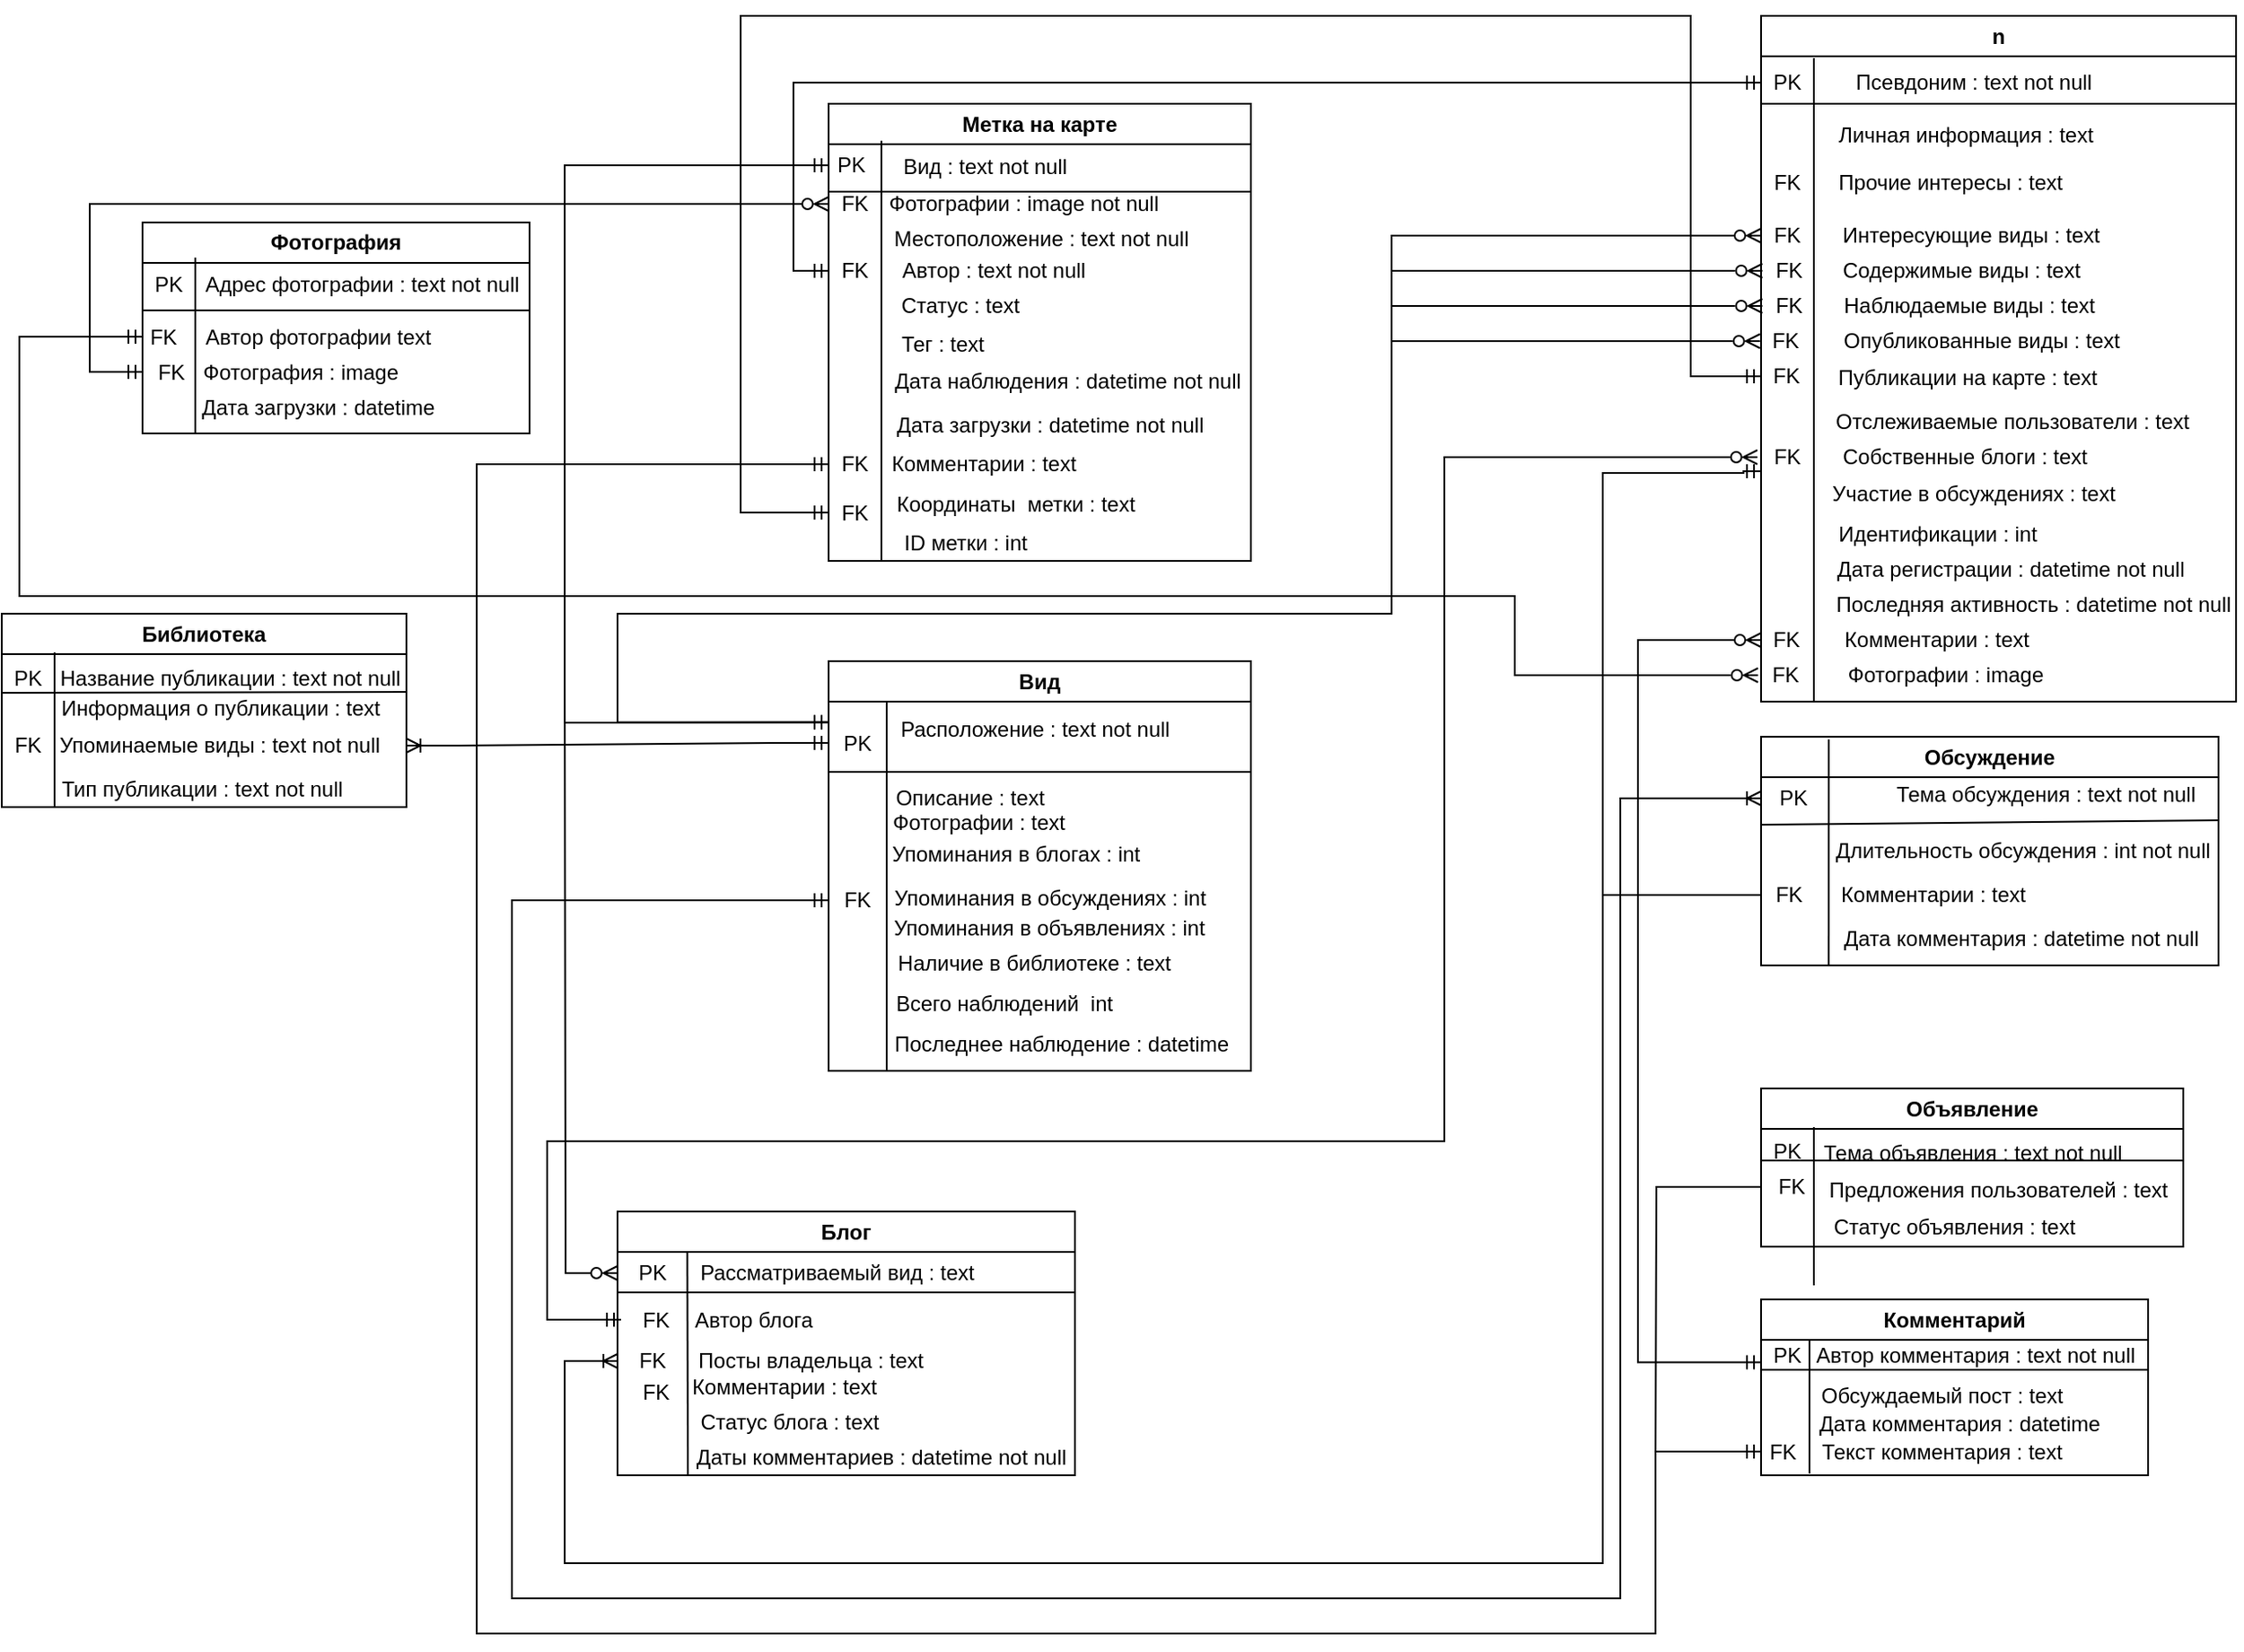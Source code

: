 <mxfile version="24.2.5" type="device">
  <diagram name="Страница — 1" id="bouGzlLDie1zuQzO_ZzV">
    <mxGraphModel dx="1300" dy="724" grid="1" gridSize="10" guides="1" tooltips="1" connect="1" arrows="1" fold="1" page="1" pageScale="1" pageWidth="1169" pageHeight="1654" math="0" shadow="0">
      <root>
        <mxCell id="0" />
        <mxCell id="1" parent="0" />
        <mxCell id="V_bmYzMvHX9b3GnUipAI-3" value="n" style="swimlane;whiteSpace=wrap;html=1;" parent="1" vertex="1">
          <mxGeometry x="1060" y="100" width="270" height="390" as="geometry" />
        </mxCell>
        <mxCell id="V_bmYzMvHX9b3GnUipAI-4" value="Псевдоним : text not null" style="text;html=1;align=center;verticalAlign=middle;whiteSpace=wrap;rounded=0;" parent="V_bmYzMvHX9b3GnUipAI-3" vertex="1">
          <mxGeometry x="35.5" y="23" width="170" height="30" as="geometry" />
        </mxCell>
        <mxCell id="V_bmYzMvHX9b3GnUipAI-5" value="Личная информация : text" style="text;html=1;align=center;verticalAlign=middle;whiteSpace=wrap;rounded=0;" parent="V_bmYzMvHX9b3GnUipAI-3" vertex="1">
          <mxGeometry x="31.5" y="53" width="169" height="30" as="geometry" />
        </mxCell>
        <mxCell id="V_bmYzMvHX9b3GnUipAI-6" value="Прочие интересы : text&amp;nbsp; &amp;nbsp; &amp;nbsp; &amp;nbsp; &amp;nbsp; &amp;nbsp; &amp;nbsp; &amp;nbsp;&amp;nbsp;" style="text;html=1;align=center;verticalAlign=middle;whiteSpace=wrap;rounded=0;" parent="V_bmYzMvHX9b3GnUipAI-3" vertex="1">
          <mxGeometry x="37.38" y="80" width="195.25" height="30" as="geometry" />
        </mxCell>
        <mxCell id="V_bmYzMvHX9b3GnUipAI-7" value="Интересующие виды : text" style="text;html=1;align=center;verticalAlign=middle;whiteSpace=wrap;rounded=0;" parent="V_bmYzMvHX9b3GnUipAI-3" vertex="1">
          <mxGeometry x="41" y="110" width="157" height="30" as="geometry" />
        </mxCell>
        <mxCell id="V_bmYzMvHX9b3GnUipAI-8" value="Содержимые виды : text" style="text;html=1;align=center;verticalAlign=middle;whiteSpace=wrap;rounded=0;" parent="V_bmYzMvHX9b3GnUipAI-3" vertex="1">
          <mxGeometry x="39.75" y="130" width="147.5" height="30" as="geometry" />
        </mxCell>
        <mxCell id="V_bmYzMvHX9b3GnUipAI-9" value="Наблюдаемые виды : text" style="text;html=1;align=center;verticalAlign=middle;whiteSpace=wrap;rounded=0;" parent="V_bmYzMvHX9b3GnUipAI-3" vertex="1">
          <mxGeometry x="35.5" y="150" width="165" height="30" as="geometry" />
        </mxCell>
        <mxCell id="V_bmYzMvHX9b3GnUipAI-10" value="Отслеживаемые пользователи : text" style="text;html=1;align=center;verticalAlign=middle;whiteSpace=wrap;rounded=0;" parent="V_bmYzMvHX9b3GnUipAI-3" vertex="1">
          <mxGeometry x="39.5" y="216" width="206" height="30" as="geometry" />
        </mxCell>
        <mxCell id="V_bmYzMvHX9b3GnUipAI-11" value="Опубликованные виды : text" style="text;html=1;align=center;verticalAlign=middle;whiteSpace=wrap;rounded=0;" parent="V_bmYzMvHX9b3GnUipAI-3" vertex="1">
          <mxGeometry x="39.5" y="170" width="171" height="30" as="geometry" />
        </mxCell>
        <mxCell id="V_bmYzMvHX9b3GnUipAI-12" value="Публикации на карте : text" style="text;html=1;align=center;verticalAlign=middle;whiteSpace=wrap;rounded=0;" parent="V_bmYzMvHX9b3GnUipAI-3" vertex="1">
          <mxGeometry x="37.38" y="190" width="161" height="31" as="geometry" />
        </mxCell>
        <mxCell id="V_bmYzMvHX9b3GnUipAI-13" value="Участие в обсуждениях : text" style="text;html=1;align=center;verticalAlign=middle;whiteSpace=wrap;rounded=0;" parent="V_bmYzMvHX9b3GnUipAI-3" vertex="1">
          <mxGeometry x="27.5" y="257" width="186" height="30" as="geometry" />
        </mxCell>
        <mxCell id="V_bmYzMvHX9b3GnUipAI-14" value="Идентификации : int" style="text;html=1;align=center;verticalAlign=middle;whiteSpace=wrap;rounded=0;" parent="V_bmYzMvHX9b3GnUipAI-3" vertex="1">
          <mxGeometry x="35.5" y="280" width="129" height="30" as="geometry" />
        </mxCell>
        <mxCell id="V_bmYzMvHX9b3GnUipAI-15" value="Дата регистрации : datetime not null" style="text;html=1;align=center;verticalAlign=middle;whiteSpace=wrap;rounded=0;" parent="V_bmYzMvHX9b3GnUipAI-3" vertex="1">
          <mxGeometry x="33.25" y="300" width="217.5" height="30" as="geometry" />
        </mxCell>
        <mxCell id="V_bmYzMvHX9b3GnUipAI-16" value="Последняя активность : datetime not null" style="text;html=1;align=center;verticalAlign=middle;whiteSpace=wrap;rounded=0;" parent="V_bmYzMvHX9b3GnUipAI-3" vertex="1">
          <mxGeometry x="37.38" y="320" width="236" height="30" as="geometry" />
        </mxCell>
        <mxCell id="V_bmYzMvHX9b3GnUipAI-17" value="Комментарии : text&amp;nbsp; &amp;nbsp; &amp;nbsp; &amp;nbsp; &amp;nbsp; &amp;nbsp; &amp;nbsp; &amp;nbsp; &amp;nbsp;&amp;nbsp;" style="text;html=1;align=center;verticalAlign=middle;whiteSpace=wrap;rounded=0;" parent="V_bmYzMvHX9b3GnUipAI-3" vertex="1">
          <mxGeometry x="39.5" y="340" width="180" height="30" as="geometry" />
        </mxCell>
        <mxCell id="V_bmYzMvHX9b3GnUipAI-18" value="Собственные блоги : text" style="text;html=1;align=center;verticalAlign=middle;whiteSpace=wrap;rounded=0;" parent="V_bmYzMvHX9b3GnUipAI-3" vertex="1">
          <mxGeometry x="35.5" y="236" width="160" height="30" as="geometry" />
        </mxCell>
        <mxCell id="6F0ONZSbyHIIMN7Rf_i9-12" value="" style="endArrow=none;html=1;rounded=0;" parent="V_bmYzMvHX9b3GnUipAI-3" edge="1">
          <mxGeometry width="50" height="50" relative="1" as="geometry">
            <mxPoint x="30" y="390" as="sourcePoint" />
            <mxPoint x="30" y="24" as="targetPoint" />
          </mxGeometry>
        </mxCell>
        <mxCell id="6F0ONZSbyHIIMN7Rf_i9-13" value="" style="endArrow=none;html=1;rounded=0;" parent="V_bmYzMvHX9b3GnUipAI-3" edge="1">
          <mxGeometry width="50" height="50" relative="1" as="geometry">
            <mxPoint y="50" as="sourcePoint" />
            <mxPoint x="270" y="50" as="targetPoint" />
          </mxGeometry>
        </mxCell>
        <mxCell id="6F0ONZSbyHIIMN7Rf_i9-14" value="PK" style="text;html=1;align=center;verticalAlign=middle;whiteSpace=wrap;rounded=0;" parent="V_bmYzMvHX9b3GnUipAI-3" vertex="1">
          <mxGeometry y="23" width="30" height="30" as="geometry" />
        </mxCell>
        <mxCell id="6F0ONZSbyHIIMN7Rf_i9-15" value="FK" style="text;html=1;align=center;verticalAlign=middle;whiteSpace=wrap;rounded=0;" parent="V_bmYzMvHX9b3GnUipAI-3" vertex="1">
          <mxGeometry y="80" width="30" height="30" as="geometry" />
        </mxCell>
        <mxCell id="6F0ONZSbyHIIMN7Rf_i9-16" value="FK" style="text;html=1;align=center;verticalAlign=middle;whiteSpace=wrap;rounded=0;" parent="V_bmYzMvHX9b3GnUipAI-3" vertex="1">
          <mxGeometry y="110" width="30" height="30" as="geometry" />
        </mxCell>
        <mxCell id="6F0ONZSbyHIIMN7Rf_i9-21" value="FK" style="text;html=1;align=center;verticalAlign=middle;whiteSpace=wrap;rounded=0;" parent="V_bmYzMvHX9b3GnUipAI-3" vertex="1">
          <mxGeometry x="-2.12" y="236" width="34.25" height="30" as="geometry" />
        </mxCell>
        <mxCell id="6F0ONZSbyHIIMN7Rf_i9-23" value="FK" style="text;html=1;align=center;verticalAlign=middle;whiteSpace=wrap;rounded=0;" parent="V_bmYzMvHX9b3GnUipAI-3" vertex="1">
          <mxGeometry y="340" width="28.75" height="30" as="geometry" />
        </mxCell>
        <mxCell id="6F0ONZSbyHIIMN7Rf_i9-24" value="FK" style="text;html=1;align=center;verticalAlign=middle;whiteSpace=wrap;rounded=0;" parent="V_bmYzMvHX9b3GnUipAI-3" vertex="1">
          <mxGeometry y="190" width="28.75" height="30" as="geometry" />
        </mxCell>
        <mxCell id="Tre3kp4TH4N9MGrPZET7-23" style="edgeStyle=orthogonalEdgeStyle;rounded=0;orthogonalLoop=1;jettySize=auto;html=1;endArrow=none;endFill=0;startArrow=ERzeroToMany;startFill=0;" parent="V_bmYzMvHX9b3GnUipAI-3" source="6F0ONZSbyHIIMN7Rf_i9-18" edge="1">
          <mxGeometry relative="1" as="geometry">
            <mxPoint x="-210" y="145" as="targetPoint" />
          </mxGeometry>
        </mxCell>
        <mxCell id="6F0ONZSbyHIIMN7Rf_i9-18" value="FK" style="text;html=1;align=center;verticalAlign=middle;whiteSpace=wrap;rounded=0;" parent="V_bmYzMvHX9b3GnUipAI-3" vertex="1">
          <mxGeometry x="0.75" y="130" width="30" height="30" as="geometry" />
        </mxCell>
        <mxCell id="Tre3kp4TH4N9MGrPZET7-24" style="edgeStyle=orthogonalEdgeStyle;rounded=0;orthogonalLoop=1;jettySize=auto;html=1;endArrow=none;endFill=0;startArrow=ERzeroToMany;startFill=0;" parent="V_bmYzMvHX9b3GnUipAI-3" source="6F0ONZSbyHIIMN7Rf_i9-19" edge="1">
          <mxGeometry relative="1" as="geometry">
            <mxPoint x="-210" y="165" as="targetPoint" />
          </mxGeometry>
        </mxCell>
        <mxCell id="6F0ONZSbyHIIMN7Rf_i9-19" value="FK" style="text;html=1;align=center;verticalAlign=middle;whiteSpace=wrap;rounded=0;" parent="V_bmYzMvHX9b3GnUipAI-3" vertex="1">
          <mxGeometry x="0.75" y="150" width="30" height="30" as="geometry" />
        </mxCell>
        <mxCell id="Tre3kp4TH4N9MGrPZET7-25" style="edgeStyle=orthogonalEdgeStyle;rounded=0;orthogonalLoop=1;jettySize=auto;html=1;endArrow=none;endFill=0;startArrow=ERzeroToMany;startFill=0;" parent="V_bmYzMvHX9b3GnUipAI-3" source="6F0ONZSbyHIIMN7Rf_i9-20" edge="1">
          <mxGeometry relative="1" as="geometry">
            <mxPoint x="-210" y="185" as="targetPoint" />
          </mxGeometry>
        </mxCell>
        <mxCell id="6F0ONZSbyHIIMN7Rf_i9-20" value="FK" style="text;html=1;align=center;verticalAlign=middle;whiteSpace=wrap;rounded=0;" parent="V_bmYzMvHX9b3GnUipAI-3" vertex="1">
          <mxGeometry x="-0.62" y="170" width="30" height="30" as="geometry" />
        </mxCell>
        <mxCell id="Tre3kp4TH4N9MGrPZET7-48" value="FK" style="text;html=1;align=center;verticalAlign=middle;whiteSpace=wrap;rounded=0;" parent="V_bmYzMvHX9b3GnUipAI-3" vertex="1">
          <mxGeometry x="-1.75" y="360" width="31.75" height="30" as="geometry" />
        </mxCell>
        <mxCell id="Tre3kp4TH4N9MGrPZET7-49" value="Фотографии : image" style="text;html=1;align=center;verticalAlign=middle;whiteSpace=wrap;rounded=0;" parent="V_bmYzMvHX9b3GnUipAI-3" vertex="1">
          <mxGeometry x="40" y="360" width="130" height="30" as="geometry" />
        </mxCell>
        <mxCell id="V_bmYzMvHX9b3GnUipAI-19" value="Обсуждение" style="swimlane;whiteSpace=wrap;html=1;" parent="1" vertex="1">
          <mxGeometry x="1060" y="510" width="260" height="130" as="geometry" />
        </mxCell>
        <mxCell id="V_bmYzMvHX9b3GnUipAI-20" value="Тема обсуждения : text not null&amp;nbsp; &amp;nbsp; &amp;nbsp; &amp;nbsp; &amp;nbsp;&amp;nbsp;" style="text;html=1;align=center;verticalAlign=middle;whiteSpace=wrap;rounded=0;" parent="V_bmYzMvHX9b3GnUipAI-19" vertex="1">
          <mxGeometry x="74" y="25" width="186" height="30" as="geometry" />
        </mxCell>
        <mxCell id="V_bmYzMvHX9b3GnUipAI-21" value="Длительность обсуждения : int not null" style="text;html=1;align=center;verticalAlign=middle;whiteSpace=wrap;rounded=0;" parent="V_bmYzMvHX9b3GnUipAI-19" vertex="1">
          <mxGeometry x="36.5" y="50" width="223.5" height="30" as="geometry" />
        </mxCell>
        <mxCell id="V_bmYzMvHX9b3GnUipAI-22" value="Комментарии : text" style="text;html=1;align=center;verticalAlign=middle;whiteSpace=wrap;rounded=0;" parent="V_bmYzMvHX9b3GnUipAI-19" vertex="1">
          <mxGeometry x="36.5" y="70" width="122" height="40" as="geometry" />
        </mxCell>
        <mxCell id="V_bmYzMvHX9b3GnUipAI-23" value="Дата комментария : datetime not null" style="text;html=1;align=center;verticalAlign=middle;whiteSpace=wrap;rounded=0;" parent="V_bmYzMvHX9b3GnUipAI-19" vertex="1">
          <mxGeometry x="35.25" y="100" width="226" height="30" as="geometry" />
        </mxCell>
        <mxCell id="6F0ONZSbyHIIMN7Rf_i9-26" value="" style="endArrow=none;html=1;rounded=0;" parent="V_bmYzMvHX9b3GnUipAI-19" source="6F0ONZSbyHIIMN7Rf_i9-28" edge="1">
          <mxGeometry width="50" height="50" relative="1" as="geometry">
            <mxPoint x="30" y="130" as="sourcePoint" />
            <mxPoint x="30" y="20" as="targetPoint" />
          </mxGeometry>
        </mxCell>
        <mxCell id="6F0ONZSbyHIIMN7Rf_i9-27" value="" style="endArrow=none;html=1;rounded=0;entryX=1;entryY=0.75;entryDx=0;entryDy=0;" parent="V_bmYzMvHX9b3GnUipAI-19" target="V_bmYzMvHX9b3GnUipAI-20" edge="1">
          <mxGeometry width="50" height="50" relative="1" as="geometry">
            <mxPoint y="50" as="sourcePoint" />
            <mxPoint x="50" as="targetPoint" />
          </mxGeometry>
        </mxCell>
        <mxCell id="6F0ONZSbyHIIMN7Rf_i9-28" value="PK" style="text;html=1;align=center;verticalAlign=middle;whiteSpace=wrap;rounded=0;" parent="V_bmYzMvHX9b3GnUipAI-19" vertex="1">
          <mxGeometry y="20" width="36.5" height="30" as="geometry" />
        </mxCell>
        <mxCell id="6F0ONZSbyHIIMN7Rf_i9-30" value="" style="endArrow=none;html=1;rounded=0;exitX=0.014;exitY=1;exitDx=0;exitDy=0;entryX=0.148;entryY=0.012;entryDx=0;entryDy=0;entryPerimeter=0;exitPerimeter=0;" parent="V_bmYzMvHX9b3GnUipAI-19" source="V_bmYzMvHX9b3GnUipAI-23" target="V_bmYzMvHX9b3GnUipAI-19" edge="1">
          <mxGeometry width="50" height="50" relative="1" as="geometry">
            <mxPoint x="70" y="-90" as="sourcePoint" />
            <mxPoint x="120" y="-140" as="targetPoint" />
          </mxGeometry>
        </mxCell>
        <mxCell id="Tre3kp4TH4N9MGrPZET7-46" style="edgeStyle=orthogonalEdgeStyle;rounded=0;orthogonalLoop=1;jettySize=auto;html=1;endArrow=none;endFill=0;" parent="V_bmYzMvHX9b3GnUipAI-19" source="6F0ONZSbyHIIMN7Rf_i9-31" edge="1">
          <mxGeometry relative="1" as="geometry">
            <mxPoint x="-90" y="90" as="targetPoint" />
          </mxGeometry>
        </mxCell>
        <mxCell id="6F0ONZSbyHIIMN7Rf_i9-31" value="FK" style="text;html=1;align=center;verticalAlign=middle;whiteSpace=wrap;rounded=0;" parent="V_bmYzMvHX9b3GnUipAI-19" vertex="1">
          <mxGeometry y="75" width="32" height="30" as="geometry" />
        </mxCell>
        <mxCell id="V_bmYzMvHX9b3GnUipAI-24" value="Библиотека" style="swimlane;whiteSpace=wrap;html=1;" parent="1" vertex="1">
          <mxGeometry x="60" y="440" width="230" height="110" as="geometry" />
        </mxCell>
        <mxCell id="V_bmYzMvHX9b3GnUipAI-25" value="Информация о публикации : text" style="text;html=1;align=center;verticalAlign=middle;whiteSpace=wrap;rounded=0;" parent="V_bmYzMvHX9b3GnUipAI-24" vertex="1">
          <mxGeometry x="26.5" y="39" width="195" height="30" as="geometry" />
        </mxCell>
        <mxCell id="V_bmYzMvHX9b3GnUipAI-26" value="Упоминаемые виды : text not null" style="text;html=1;align=center;verticalAlign=middle;whiteSpace=wrap;rounded=0;" parent="V_bmYzMvHX9b3GnUipAI-24" vertex="1">
          <mxGeometry x="18" y="60" width="212" height="30" as="geometry" />
        </mxCell>
        <mxCell id="V_bmYzMvHX9b3GnUipAI-27" value="Тип публикации : text not null" style="text;html=1;align=center;verticalAlign=middle;whiteSpace=wrap;rounded=0;" parent="V_bmYzMvHX9b3GnUipAI-24" vertex="1">
          <mxGeometry x="18" y="85" width="192" height="30" as="geometry" />
        </mxCell>
        <mxCell id="V_bmYzMvHX9b3GnUipAI-28" value="Название публикации : text not null" style="text;html=1;align=center;verticalAlign=middle;whiteSpace=wrap;rounded=0;" parent="V_bmYzMvHX9b3GnUipAI-24" vertex="1">
          <mxGeometry x="30" y="22" width="200" height="30" as="geometry" />
        </mxCell>
        <mxCell id="6F0ONZSbyHIIMN7Rf_i9-51" value="" style="endArrow=none;html=1;rounded=0;entryX=0;entryY=0;entryDx=0;entryDy=0;" parent="V_bmYzMvHX9b3GnUipAI-24" target="V_bmYzMvHX9b3GnUipAI-28" edge="1">
          <mxGeometry width="50" height="50" relative="1" as="geometry">
            <mxPoint x="30" y="110" as="sourcePoint" />
            <mxPoint x="50" y="20" as="targetPoint" />
          </mxGeometry>
        </mxCell>
        <mxCell id="6F0ONZSbyHIIMN7Rf_i9-52" value="" style="endArrow=none;html=1;rounded=0;entryX=1;entryY=0.75;entryDx=0;entryDy=0;" parent="V_bmYzMvHX9b3GnUipAI-24" target="V_bmYzMvHX9b3GnUipAI-28" edge="1">
          <mxGeometry width="50" height="50" relative="1" as="geometry">
            <mxPoint y="45" as="sourcePoint" />
            <mxPoint x="50" as="targetPoint" />
          </mxGeometry>
        </mxCell>
        <mxCell id="6F0ONZSbyHIIMN7Rf_i9-53" value="PK" style="text;html=1;align=center;verticalAlign=middle;whiteSpace=wrap;rounded=0;" parent="V_bmYzMvHX9b3GnUipAI-24" vertex="1">
          <mxGeometry y="22" width="30" height="30" as="geometry" />
        </mxCell>
        <mxCell id="6F0ONZSbyHIIMN7Rf_i9-54" value="FK" style="text;html=1;align=center;verticalAlign=middle;whiteSpace=wrap;rounded=0;" parent="V_bmYzMvHX9b3GnUipAI-24" vertex="1">
          <mxGeometry x="1.25" y="60" width="27.5" height="30" as="geometry" />
        </mxCell>
        <mxCell id="V_bmYzMvHX9b3GnUipAI-29" value="Вид" style="swimlane;whiteSpace=wrap;html=1;" parent="1" vertex="1">
          <mxGeometry x="530" y="467" width="240" height="233" as="geometry">
            <mxRectangle x="420" y="467" width="60" height="30" as="alternateBounds" />
          </mxGeometry>
        </mxCell>
        <mxCell id="V_bmYzMvHX9b3GnUipAI-30" value="Расположение : text not null" style="text;html=1;align=center;verticalAlign=middle;whiteSpace=wrap;rounded=0;" parent="V_bmYzMvHX9b3GnUipAI-29" vertex="1">
          <mxGeometry x="40" y="24" width="155" height="30" as="geometry" />
        </mxCell>
        <mxCell id="V_bmYzMvHX9b3GnUipAI-31" value="Описание : text" style="text;html=1;align=center;verticalAlign=middle;whiteSpace=wrap;rounded=0;" parent="V_bmYzMvHX9b3GnUipAI-29" vertex="1">
          <mxGeometry x="32.5" y="63" width="95" height="30" as="geometry" />
        </mxCell>
        <mxCell id="V_bmYzMvHX9b3GnUipAI-32" value="Фотографии : text" style="text;html=1;align=center;verticalAlign=middle;whiteSpace=wrap;rounded=0;" parent="V_bmYzMvHX9b3GnUipAI-29" vertex="1">
          <mxGeometry x="32.5" y="83" width="105" height="17" as="geometry" />
        </mxCell>
        <mxCell id="V_bmYzMvHX9b3GnUipAI-33" value="Упоминания в блогах : int&amp;nbsp; &amp;nbsp; &amp;nbsp; &amp;nbsp; &amp;nbsp; &amp;nbsp;" style="text;html=1;align=center;verticalAlign=middle;whiteSpace=wrap;rounded=0;" parent="V_bmYzMvHX9b3GnUipAI-29" vertex="1">
          <mxGeometry x="32" y="100" width="186" height="20" as="geometry" />
        </mxCell>
        <mxCell id="V_bmYzMvHX9b3GnUipAI-34" value="Упоминания в обсуждениях : int&amp;nbsp; &amp;nbsp; &amp;nbsp;&amp;nbsp;" style="text;html=1;align=center;verticalAlign=middle;whiteSpace=wrap;rounded=0;" parent="V_bmYzMvHX9b3GnUipAI-29" vertex="1">
          <mxGeometry x="32" y="123" width="208" height="23" as="geometry" />
        </mxCell>
        <mxCell id="V_bmYzMvHX9b3GnUipAI-35" value="Упоминания в объявлениях : int" style="text;html=1;align=center;verticalAlign=middle;whiteSpace=wrap;rounded=0;" parent="V_bmYzMvHX9b3GnUipAI-29" vertex="1">
          <mxGeometry x="33" y="143" width="185" height="17" as="geometry" />
        </mxCell>
        <mxCell id="V_bmYzMvHX9b3GnUipAI-36" value="Наличие в библиотеке : text" style="text;html=1;align=center;verticalAlign=middle;whiteSpace=wrap;rounded=0;" parent="V_bmYzMvHX9b3GnUipAI-29" vertex="1">
          <mxGeometry x="32" y="160" width="170" height="23" as="geometry" />
        </mxCell>
        <mxCell id="V_bmYzMvHX9b3GnUipAI-37" value="Всего наблюдений&amp;nbsp; int" style="text;html=1;align=center;verticalAlign=middle;whiteSpace=wrap;rounded=0;" parent="V_bmYzMvHX9b3GnUipAI-29" vertex="1">
          <mxGeometry x="32.5" y="183" width="134" height="23" as="geometry" />
        </mxCell>
        <mxCell id="V_bmYzMvHX9b3GnUipAI-38" value="Последнее наблюдение : datetime" style="text;html=1;align=center;verticalAlign=middle;whiteSpace=wrap;rounded=0;" parent="V_bmYzMvHX9b3GnUipAI-29" vertex="1">
          <mxGeometry x="32.5" y="206" width="199" height="23" as="geometry" />
        </mxCell>
        <mxCell id="6F0ONZSbyHIIMN7Rf_i9-42" value="" style="endArrow=none;html=1;rounded=0;entryX=1;entryY=0;entryDx=0;entryDy=0;" parent="V_bmYzMvHX9b3GnUipAI-29" target="6F0ONZSbyHIIMN7Rf_i9-44" edge="1">
          <mxGeometry width="50" height="50" relative="1" as="geometry">
            <mxPoint x="33" y="233" as="sourcePoint" />
            <mxPoint x="50" y="23" as="targetPoint" />
          </mxGeometry>
        </mxCell>
        <mxCell id="6F0ONZSbyHIIMN7Rf_i9-44" value="PK" style="text;html=1;align=center;verticalAlign=middle;whiteSpace=wrap;rounded=0;" parent="V_bmYzMvHX9b3GnUipAI-29" vertex="1">
          <mxGeometry y="23" width="33" height="47" as="geometry" />
        </mxCell>
        <mxCell id="6F0ONZSbyHIIMN7Rf_i9-49" value="FK" style="text;html=1;align=center;verticalAlign=middle;whiteSpace=wrap;rounded=0;" parent="V_bmYzMvHX9b3GnUipAI-29" vertex="1">
          <mxGeometry y="121" width="33" height="30" as="geometry" />
        </mxCell>
        <mxCell id="6F0ONZSbyHIIMN7Rf_i9-43" value="" style="endArrow=none;html=1;rounded=0;" parent="V_bmYzMvHX9b3GnUipAI-29" edge="1">
          <mxGeometry width="50" height="50" relative="1" as="geometry">
            <mxPoint y="63" as="sourcePoint" />
            <mxPoint x="240" y="63" as="targetPoint" />
          </mxGeometry>
        </mxCell>
        <mxCell id="V_bmYzMvHX9b3GnUipAI-39" value="Объявление" style="swimlane;whiteSpace=wrap;html=1;" parent="1" vertex="1">
          <mxGeometry x="1060" y="710" width="240" height="90" as="geometry" />
        </mxCell>
        <mxCell id="V_bmYzMvHX9b3GnUipAI-40" value="Тема объявления : text not null" style="text;html=1;align=center;verticalAlign=middle;whiteSpace=wrap;rounded=0;" parent="V_bmYzMvHX9b3GnUipAI-39" vertex="1">
          <mxGeometry x="16.75" y="22" width="206.5" height="30" as="geometry" />
        </mxCell>
        <mxCell id="V_bmYzMvHX9b3GnUipAI-41" value="Предложения пользователей : text" style="text;html=1;align=center;verticalAlign=middle;whiteSpace=wrap;rounded=0;" parent="V_bmYzMvHX9b3GnUipAI-39" vertex="1">
          <mxGeometry x="30" y="41" width="210" height="34" as="geometry" />
        </mxCell>
        <mxCell id="V_bmYzMvHX9b3GnUipAI-43" value="Статус объявления : text" style="text;html=1;align=center;verticalAlign=middle;whiteSpace=wrap;rounded=0;" parent="V_bmYzMvHX9b3GnUipAI-39" vertex="1">
          <mxGeometry x="35" y="71" width="150" height="16" as="geometry" />
        </mxCell>
        <mxCell id="6F0ONZSbyHIIMN7Rf_i9-64" value="" style="endArrow=none;html=1;rounded=0;" parent="V_bmYzMvHX9b3GnUipAI-39" edge="1">
          <mxGeometry width="50" height="50" relative="1" as="geometry">
            <mxPoint y="41" as="sourcePoint" />
            <mxPoint x="240" y="41" as="targetPoint" />
          </mxGeometry>
        </mxCell>
        <mxCell id="6F0ONZSbyHIIMN7Rf_i9-65" value="PK" style="text;html=1;align=center;verticalAlign=middle;whiteSpace=wrap;rounded=0;" parent="V_bmYzMvHX9b3GnUipAI-39" vertex="1">
          <mxGeometry y="21" width="30" height="30" as="geometry" />
        </mxCell>
        <mxCell id="Tre3kp4TH4N9MGrPZET7-45" style="edgeStyle=orthogonalEdgeStyle;rounded=0;orthogonalLoop=1;jettySize=auto;html=1;endArrow=none;endFill=0;" parent="V_bmYzMvHX9b3GnUipAI-39" source="6F0ONZSbyHIIMN7Rf_i9-66" edge="1">
          <mxGeometry relative="1" as="geometry">
            <mxPoint x="-60" y="210" as="targetPoint" />
          </mxGeometry>
        </mxCell>
        <mxCell id="6F0ONZSbyHIIMN7Rf_i9-66" value="FK" style="text;html=1;align=center;verticalAlign=middle;whiteSpace=wrap;rounded=0;" parent="V_bmYzMvHX9b3GnUipAI-39" vertex="1">
          <mxGeometry y="41" width="35" height="30" as="geometry" />
        </mxCell>
        <mxCell id="6F0ONZSbyHIIMN7Rf_i9-63" value="" style="endArrow=none;html=1;rounded=0;" parent="V_bmYzMvHX9b3GnUipAI-39" edge="1">
          <mxGeometry width="50" height="50" relative="1" as="geometry">
            <mxPoint x="30" y="112" as="sourcePoint" />
            <mxPoint x="30" y="22" as="targetPoint" />
          </mxGeometry>
        </mxCell>
        <mxCell id="V_bmYzMvHX9b3GnUipAI-44" value="Блог" style="swimlane;whiteSpace=wrap;html=1;" parent="1" vertex="1">
          <mxGeometry x="410" y="780" width="260" height="150" as="geometry">
            <mxRectangle x="400" y="780" width="70" height="30" as="alternateBounds" />
          </mxGeometry>
        </mxCell>
        <mxCell id="V_bmYzMvHX9b3GnUipAI-45" value="Рассматриваемый вид : text" style="text;html=1;align=center;verticalAlign=middle;whiteSpace=wrap;rounded=0;" parent="V_bmYzMvHX9b3GnUipAI-44" vertex="1">
          <mxGeometry x="45" y="20" width="160" height="30" as="geometry" />
        </mxCell>
        <mxCell id="V_bmYzMvHX9b3GnUipAI-46" value="Статус блога : text" style="text;html=1;align=center;verticalAlign=middle;whiteSpace=wrap;rounded=0;" parent="V_bmYzMvHX9b3GnUipAI-44" vertex="1">
          <mxGeometry x="40" y="110" width="116" height="20" as="geometry" />
        </mxCell>
        <mxCell id="V_bmYzMvHX9b3GnUipAI-47" value="Посты владельца : text" style="text;html=1;align=center;verticalAlign=middle;whiteSpace=wrap;rounded=0;" parent="V_bmYzMvHX9b3GnUipAI-44" vertex="1">
          <mxGeometry x="40" y="75" width="140" height="20" as="geometry" />
        </mxCell>
        <mxCell id="V_bmYzMvHX9b3GnUipAI-48" value="Комментарии : text" style="text;html=1;align=center;verticalAlign=middle;whiteSpace=wrap;rounded=0;" parent="V_bmYzMvHX9b3GnUipAI-44" vertex="1">
          <mxGeometry x="40" y="85" width="110" height="30" as="geometry" />
        </mxCell>
        <mxCell id="V_bmYzMvHX9b3GnUipAI-49" value="Даты комментариев : datetime not null" style="text;html=1;align=center;verticalAlign=middle;whiteSpace=wrap;rounded=0;" parent="V_bmYzMvHX9b3GnUipAI-44" vertex="1">
          <mxGeometry x="40" y="130" width="220" height="20" as="geometry" />
        </mxCell>
        <mxCell id="6F0ONZSbyHIIMN7Rf_i9-56" value="" style="endArrow=none;html=1;rounded=0;" parent="V_bmYzMvHX9b3GnUipAI-44" edge="1">
          <mxGeometry width="50" height="50" relative="1" as="geometry">
            <mxPoint x="40" y="150" as="sourcePoint" />
            <mxPoint x="39.67" y="23" as="targetPoint" />
          </mxGeometry>
        </mxCell>
        <mxCell id="6F0ONZSbyHIIMN7Rf_i9-57" value="" style="endArrow=none;html=1;rounded=0;" parent="V_bmYzMvHX9b3GnUipAI-44" edge="1">
          <mxGeometry width="50" height="50" relative="1" as="geometry">
            <mxPoint y="46" as="sourcePoint" />
            <mxPoint x="260" y="46" as="targetPoint" />
          </mxGeometry>
        </mxCell>
        <mxCell id="Tre3kp4TH4N9MGrPZET7-31" style="edgeStyle=orthogonalEdgeStyle;rounded=0;orthogonalLoop=1;jettySize=auto;html=1;endArrow=none;endFill=0;startArrow=ERzeroToMany;startFill=0;" parent="V_bmYzMvHX9b3GnUipAI-44" source="6F0ONZSbyHIIMN7Rf_i9-58" edge="1">
          <mxGeometry relative="1" as="geometry">
            <mxPoint x="-30" y="-300" as="targetPoint" />
          </mxGeometry>
        </mxCell>
        <mxCell id="6F0ONZSbyHIIMN7Rf_i9-58" value="PK" style="text;html=1;align=center;verticalAlign=middle;whiteSpace=wrap;rounded=0;" parent="V_bmYzMvHX9b3GnUipAI-44" vertex="1">
          <mxGeometry y="20" width="40" height="30" as="geometry" />
        </mxCell>
        <mxCell id="6F0ONZSbyHIIMN7Rf_i9-59" value="FK" style="text;html=1;align=center;verticalAlign=middle;whiteSpace=wrap;rounded=0;" parent="V_bmYzMvHX9b3GnUipAI-44" vertex="1">
          <mxGeometry y="70" width="40" height="30" as="geometry" />
        </mxCell>
        <mxCell id="6F0ONZSbyHIIMN7Rf_i9-60" value="FK" style="text;html=1;align=center;verticalAlign=middle;whiteSpace=wrap;rounded=0;" parent="V_bmYzMvHX9b3GnUipAI-44" vertex="1">
          <mxGeometry x="3" y="95" width="38" height="15" as="geometry" />
        </mxCell>
        <mxCell id="Tre3kp4TH4N9MGrPZET7-26" value="Автор блога" style="text;html=1;align=center;verticalAlign=middle;whiteSpace=wrap;rounded=0;" parent="V_bmYzMvHX9b3GnUipAI-44" vertex="1">
          <mxGeometry x="40" y="47" width="75" height="30" as="geometry" />
        </mxCell>
        <mxCell id="Tre3kp4TH4N9MGrPZET7-27" value="FK" style="text;html=1;align=center;verticalAlign=middle;whiteSpace=wrap;rounded=0;" parent="V_bmYzMvHX9b3GnUipAI-44" vertex="1">
          <mxGeometry x="2" y="50" width="40" height="23" as="geometry" />
        </mxCell>
        <mxCell id="V_bmYzMvHX9b3GnUipAI-50" value="Метка на карте" style="swimlane;whiteSpace=wrap;html=1;" parent="1" vertex="1">
          <mxGeometry x="530" y="150" width="240" height="260" as="geometry">
            <mxRectangle x="410" y="150" width="130" height="30" as="alternateBounds" />
          </mxGeometry>
        </mxCell>
        <mxCell id="V_bmYzMvHX9b3GnUipAI-51" value="Фотографии : image not null" style="text;html=1;align=center;verticalAlign=middle;whiteSpace=wrap;rounded=0;" parent="V_bmYzMvHX9b3GnUipAI-50" vertex="1">
          <mxGeometry x="32" y="42" width="158" height="30" as="geometry" />
        </mxCell>
        <mxCell id="V_bmYzMvHX9b3GnUipAI-52" value="Статус : text" style="text;html=1;align=center;verticalAlign=middle;whiteSpace=wrap;rounded=0;" parent="V_bmYzMvHX9b3GnUipAI-50" vertex="1">
          <mxGeometry x="30" y="100" width="90" height="30" as="geometry" />
        </mxCell>
        <mxCell id="V_bmYzMvHX9b3GnUipAI-53" value="Тег : text" style="text;html=1;align=center;verticalAlign=middle;whiteSpace=wrap;rounded=0;" parent="V_bmYzMvHX9b3GnUipAI-50" vertex="1">
          <mxGeometry x="32" y="122" width="65.93" height="30" as="geometry" />
        </mxCell>
        <mxCell id="V_bmYzMvHX9b3GnUipAI-54" value="Дата наблюдения : datetime not null" style="text;html=1;align=center;verticalAlign=middle;whiteSpace=wrap;rounded=0;" parent="V_bmYzMvHX9b3GnUipAI-50" vertex="1">
          <mxGeometry x="32" y="143" width="208" height="30" as="geometry" />
        </mxCell>
        <mxCell id="V_bmYzMvHX9b3GnUipAI-55" value="Дата загрузки : datetime not null" style="text;html=1;align=center;verticalAlign=middle;whiteSpace=wrap;rounded=0;" parent="V_bmYzMvHX9b3GnUipAI-50" vertex="1">
          <mxGeometry x="20" y="168" width="212" height="30" as="geometry" />
        </mxCell>
        <mxCell id="V_bmYzMvHX9b3GnUipAI-57" value="Местоположение : text not null" style="text;html=1;align=center;verticalAlign=middle;whiteSpace=wrap;rounded=0;" parent="V_bmYzMvHX9b3GnUipAI-50" vertex="1">
          <mxGeometry x="32" y="62" width="178" height="30" as="geometry" />
        </mxCell>
        <mxCell id="V_bmYzMvHX9b3GnUipAI-58" value="Комментарии : text&amp;nbsp; &amp;nbsp;&amp;nbsp;" style="text;html=1;align=center;verticalAlign=middle;whiteSpace=wrap;rounded=0;" parent="V_bmYzMvHX9b3GnUipAI-50" vertex="1">
          <mxGeometry x="-10" y="190" width="210" height="30" as="geometry" />
        </mxCell>
        <mxCell id="V_bmYzMvHX9b3GnUipAI-59" value="Автор : text not null&amp;nbsp; &amp;nbsp; &amp;nbsp; &amp;nbsp; &amp;nbsp;" style="text;html=1;align=center;verticalAlign=middle;whiteSpace=wrap;rounded=0;" parent="V_bmYzMvHX9b3GnUipAI-50" vertex="1">
          <mxGeometry x="13" y="80" width="192" height="30" as="geometry" />
        </mxCell>
        <mxCell id="6F0ONZSbyHIIMN7Rf_i9-32" value="" style="endArrow=none;html=1;rounded=0;entryX=0;entryY=0;entryDx=0;entryDy=0;" parent="V_bmYzMvHX9b3GnUipAI-50" target="V_bmYzMvHX9b3GnUipAI-56" edge="1">
          <mxGeometry width="50" height="50" relative="1" as="geometry">
            <mxPoint x="30" y="260" as="sourcePoint" />
            <mxPoint x="50" y="30" as="targetPoint" />
          </mxGeometry>
        </mxCell>
        <mxCell id="6F0ONZSbyHIIMN7Rf_i9-33" value="" style="endArrow=none;html=1;rounded=0;" parent="V_bmYzMvHX9b3GnUipAI-50" edge="1">
          <mxGeometry width="50" height="50" relative="1" as="geometry">
            <mxPoint y="50" as="sourcePoint" />
            <mxPoint x="240" y="50" as="targetPoint" />
          </mxGeometry>
        </mxCell>
        <mxCell id="V_bmYzMvHX9b3GnUipAI-56" value="Вид : text not null&amp;nbsp; &amp;nbsp; &amp;nbsp; &amp;nbsp; &amp;nbsp; &amp;nbsp;&amp;nbsp;" style="text;html=1;align=center;verticalAlign=middle;whiteSpace=wrap;rounded=0;" parent="V_bmYzMvHX9b3GnUipAI-50" vertex="1">
          <mxGeometry x="30" y="21" width="158" height="29" as="geometry" />
        </mxCell>
        <mxCell id="6F0ONZSbyHIIMN7Rf_i9-35" value="PK" style="text;html=1;align=center;verticalAlign=middle;whiteSpace=wrap;rounded=0;" parent="V_bmYzMvHX9b3GnUipAI-50" vertex="1">
          <mxGeometry y="20" width="26" height="30" as="geometry" />
        </mxCell>
        <mxCell id="6F0ONZSbyHIIMN7Rf_i9-36" value="FK" style="text;html=1;align=center;verticalAlign=middle;whiteSpace=wrap;rounded=0;" parent="V_bmYzMvHX9b3GnUipAI-50" vertex="1">
          <mxGeometry y="80" width="30" height="30" as="geometry" />
        </mxCell>
        <mxCell id="6F0ONZSbyHIIMN7Rf_i9-37" value="FK" style="text;html=1;align=center;verticalAlign=middle;whiteSpace=wrap;rounded=0;" parent="V_bmYzMvHX9b3GnUipAI-50" vertex="1">
          <mxGeometry y="190" width="30" height="30" as="geometry" />
        </mxCell>
        <mxCell id="Tre3kp4TH4N9MGrPZET7-3" value="ID метки : int" style="text;html=1;align=center;verticalAlign=middle;whiteSpace=wrap;rounded=0;" parent="V_bmYzMvHX9b3GnUipAI-50" vertex="1">
          <mxGeometry x="33" y="240" width="90" height="20" as="geometry" />
        </mxCell>
        <mxCell id="Tre3kp4TH4N9MGrPZET7-14" value="FK" style="text;html=1;align=center;verticalAlign=middle;whiteSpace=wrap;rounded=0;" parent="V_bmYzMvHX9b3GnUipAI-50" vertex="1">
          <mxGeometry y="220" width="30" height="25" as="geometry" />
        </mxCell>
        <mxCell id="Tre3kp4TH4N9MGrPZET7-30" value="FK" style="text;html=1;align=center;verticalAlign=middle;whiteSpace=wrap;rounded=0;" parent="V_bmYzMvHX9b3GnUipAI-50" vertex="1">
          <mxGeometry y="48" width="30" height="18" as="geometry" />
        </mxCell>
        <mxCell id="Tre3kp4TH4N9MGrPZET7-52" value="Координаты&amp;nbsp; метки : text" style="text;html=1;align=center;verticalAlign=middle;whiteSpace=wrap;rounded=0;" parent="V_bmYzMvHX9b3GnUipAI-50" vertex="1">
          <mxGeometry x="33" y="216" width="147" height="24" as="geometry" />
        </mxCell>
        <mxCell id="V_bmYzMvHX9b3GnUipAI-81" value="" style="edgeStyle=entityRelationEdgeStyle;fontSize=12;html=1;endArrow=ERoneToMany;startArrow=ERmandOne;rounded=0;exitX=0;exitY=0.5;exitDx=0;exitDy=0;startFill=0;" parent="1" source="6F0ONZSbyHIIMN7Rf_i9-44" target="V_bmYzMvHX9b3GnUipAI-26" edge="1">
          <mxGeometry width="100" height="100" relative="1" as="geometry">
            <mxPoint x="370" y="624" as="sourcePoint" />
            <mxPoint x="250" y="580" as="targetPoint" />
            <Array as="points">
              <mxPoint x="430" y="524" />
              <mxPoint x="420" y="510" />
            </Array>
          </mxGeometry>
        </mxCell>
        <mxCell id="V_bmYzMvHX9b3GnUipAI-89" style="edgeStyle=orthogonalEdgeStyle;rounded=0;orthogonalLoop=1;jettySize=auto;html=1;startArrow=ERmandOne;startFill=0;endArrow=ERmandOne;endFill=0;exitX=0;exitY=0.5;exitDx=0;exitDy=0;entryX=0;entryY=0.25;entryDx=0;entryDy=0;" parent="1" source="6F0ONZSbyHIIMN7Rf_i9-35" target="6F0ONZSbyHIIMN7Rf_i9-44" edge="1">
          <mxGeometry relative="1" as="geometry">
            <Array as="points">
              <mxPoint x="380" y="185" />
              <mxPoint x="380" y="502" />
              <mxPoint x="420" y="502" />
            </Array>
            <mxPoint x="370" y="180" as="sourcePoint" />
            <mxPoint x="420" y="490" as="targetPoint" />
          </mxGeometry>
        </mxCell>
        <mxCell id="V_bmYzMvHX9b3GnUipAI-94" style="edgeStyle=orthogonalEdgeStyle;rounded=0;orthogonalLoop=1;jettySize=auto;html=1;entryX=0;entryY=0.5;entryDx=0;entryDy=0;startArrow=ERmandOne;startFill=0;endArrow=ERoneToMany;endFill=0;exitX=0;exitY=0.5;exitDx=0;exitDy=0;" parent="1" source="6F0ONZSbyHIIMN7Rf_i9-49" target="6F0ONZSbyHIIMN7Rf_i9-28" edge="1">
          <mxGeometry relative="1" as="geometry">
            <Array as="points">
              <mxPoint x="350" y="603" />
              <mxPoint x="350" y="1000" />
              <mxPoint x="980" y="1000" />
              <mxPoint x="980" y="545" />
            </Array>
            <mxPoint x="370" y="593" as="sourcePoint" />
          </mxGeometry>
        </mxCell>
        <mxCell id="Tre3kp4TH4N9MGrPZET7-4" value="Фотография" style="swimlane;whiteSpace=wrap;html=1;" parent="1" vertex="1">
          <mxGeometry x="140" y="217.5" width="220" height="120" as="geometry" />
        </mxCell>
        <mxCell id="Tre3kp4TH4N9MGrPZET7-5" value="" style="endArrow=none;html=1;rounded=0;" parent="Tre3kp4TH4N9MGrPZET7-4" edge="1">
          <mxGeometry width="50" height="50" relative="1" as="geometry">
            <mxPoint y="50" as="sourcePoint" />
            <mxPoint x="220" y="50" as="targetPoint" />
          </mxGeometry>
        </mxCell>
        <mxCell id="Tre3kp4TH4N9MGrPZET7-6" value="" style="endArrow=none;html=1;rounded=0;exitX=0;exitY=1;exitDx=0;exitDy=0;" parent="Tre3kp4TH4N9MGrPZET7-4" source="Tre3kp4TH4N9MGrPZET7-10" edge="1">
          <mxGeometry width="50" height="50" relative="1" as="geometry">
            <mxPoint x="30" y="200" as="sourcePoint" />
            <mxPoint x="30" y="20" as="targetPoint" />
          </mxGeometry>
        </mxCell>
        <mxCell id="Tre3kp4TH4N9MGrPZET7-7" value="PK" style="text;html=1;align=center;verticalAlign=middle;whiteSpace=wrap;rounded=0;" parent="Tre3kp4TH4N9MGrPZET7-4" vertex="1">
          <mxGeometry y="20" width="30" height="30" as="geometry" />
        </mxCell>
        <mxCell id="Tre3kp4TH4N9MGrPZET7-8" value="Автор фотографии text" style="text;html=1;align=center;verticalAlign=middle;whiteSpace=wrap;rounded=0;" parent="Tre3kp4TH4N9MGrPZET7-4" vertex="1">
          <mxGeometry x="30" y="50" width="140" height="30" as="geometry" />
        </mxCell>
        <mxCell id="Tre3kp4TH4N9MGrPZET7-9" value="Фотография : image" style="text;html=1;align=center;verticalAlign=middle;whiteSpace=wrap;rounded=0;" parent="Tre3kp4TH4N9MGrPZET7-4" vertex="1">
          <mxGeometry x="30" y="70" width="120" height="30" as="geometry" />
        </mxCell>
        <mxCell id="Tre3kp4TH4N9MGrPZET7-10" value="Дата загрузки : datetime" style="text;html=1;align=center;verticalAlign=middle;whiteSpace=wrap;rounded=0;" parent="Tre3kp4TH4N9MGrPZET7-4" vertex="1">
          <mxGeometry x="30" y="90" width="140" height="30" as="geometry" />
        </mxCell>
        <mxCell id="Tre3kp4TH4N9MGrPZET7-12" value="Адрес фотографии : text not null" style="text;html=1;align=center;verticalAlign=middle;whiteSpace=wrap;rounded=0;" parent="Tre3kp4TH4N9MGrPZET7-4" vertex="1">
          <mxGeometry x="30" y="20" width="190" height="30" as="geometry" />
        </mxCell>
        <mxCell id="Tre3kp4TH4N9MGrPZET7-13" value="FK" style="text;html=1;align=center;verticalAlign=middle;whiteSpace=wrap;rounded=0;" parent="Tre3kp4TH4N9MGrPZET7-4" vertex="1">
          <mxGeometry y="70" width="32.5" height="30" as="geometry" />
        </mxCell>
        <mxCell id="Tre3kp4TH4N9MGrPZET7-51" value="FK" style="text;html=1;align=center;verticalAlign=middle;whiteSpace=wrap;rounded=0;" parent="Tre3kp4TH4N9MGrPZET7-4" vertex="1">
          <mxGeometry y="50" width="24" height="30" as="geometry" />
        </mxCell>
        <mxCell id="Tre3kp4TH4N9MGrPZET7-15" style="edgeStyle=orthogonalEdgeStyle;rounded=0;orthogonalLoop=1;jettySize=auto;html=1;entryX=0;entryY=0.5;entryDx=0;entryDy=0;startArrow=ERmandOne;startFill=0;endArrow=ERmandOne;endFill=0;" parent="1" source="Tre3kp4TH4N9MGrPZET7-14" target="6F0ONZSbyHIIMN7Rf_i9-24" edge="1">
          <mxGeometry relative="1" as="geometry">
            <Array as="points">
              <mxPoint x="480" y="382" />
              <mxPoint x="480" y="100" />
              <mxPoint x="1020" y="100" />
              <mxPoint x="1020" y="305" />
            </Array>
          </mxGeometry>
        </mxCell>
        <mxCell id="Tre3kp4TH4N9MGrPZET7-16" style="edgeStyle=orthogonalEdgeStyle;rounded=0;orthogonalLoop=1;jettySize=auto;html=1;entryX=0;entryY=0.5;entryDx=0;entryDy=0;startArrow=ERmandOne;startFill=0;endArrow=ERmandOne;endFill=0;" parent="1" source="6F0ONZSbyHIIMN7Rf_i9-36" target="6F0ONZSbyHIIMN7Rf_i9-14" edge="1">
          <mxGeometry relative="1" as="geometry">
            <Array as="points">
              <mxPoint x="510" y="245" />
              <mxPoint x="510" y="138" />
            </Array>
          </mxGeometry>
        </mxCell>
        <mxCell id="Tre3kp4TH4N9MGrPZET7-21" style="edgeStyle=orthogonalEdgeStyle;rounded=0;orthogonalLoop=1;jettySize=auto;html=1;exitX=0;exitY=0.5;exitDx=0;exitDy=0;startArrow=ERzeroToMany;startFill=0;entryX=0;entryY=0.25;entryDx=0;entryDy=0;endArrow=ERmandOne;endFill=0;" parent="1" source="6F0ONZSbyHIIMN7Rf_i9-16" target="6F0ONZSbyHIIMN7Rf_i9-44" edge="1">
          <mxGeometry relative="1" as="geometry">
            <mxPoint x="430" y="490" as="targetPoint" />
            <Array as="points">
              <mxPoint x="850" y="225" />
              <mxPoint x="850" y="440" />
              <mxPoint x="410" y="440" />
              <mxPoint x="410" y="502" />
            </Array>
          </mxGeometry>
        </mxCell>
        <mxCell id="Tre3kp4TH4N9MGrPZET7-28" style="edgeStyle=orthogonalEdgeStyle;rounded=0;orthogonalLoop=1;jettySize=auto;html=1;entryX=0;entryY=0.5;entryDx=0;entryDy=0;exitX=0;exitY=0.5;exitDx=0;exitDy=0;startArrow=ERmandOne;startFill=0;endArrow=ERzeroToMany;endFill=0;" parent="1" source="Tre3kp4TH4N9MGrPZET7-27" target="6F0ONZSbyHIIMN7Rf_i9-21" edge="1">
          <mxGeometry relative="1" as="geometry">
            <Array as="points">
              <mxPoint x="370" y="842" />
              <mxPoint x="370" y="740" />
              <mxPoint x="880" y="740" />
              <mxPoint x="880" y="351" />
            </Array>
          </mxGeometry>
        </mxCell>
        <mxCell id="Tre3kp4TH4N9MGrPZET7-29" style="edgeStyle=orthogonalEdgeStyle;rounded=0;orthogonalLoop=1;jettySize=auto;html=1;entryX=0;entryY=0.5;entryDx=0;entryDy=0;exitX=0;exitY=0.5;exitDx=0;exitDy=0;startArrow=ERmandOne;startFill=0;endArrow=ERzeroToMany;endFill=0;" parent="1" source="Tre3kp4TH4N9MGrPZET7-13" target="Tre3kp4TH4N9MGrPZET7-30" edge="1">
          <mxGeometry relative="1" as="geometry">
            <mxPoint x="150" y="240" as="targetPoint" />
            <Array as="points">
              <mxPoint x="110" y="302" />
              <mxPoint x="110" y="207" />
            </Array>
          </mxGeometry>
        </mxCell>
        <mxCell id="Tre3kp4TH4N9MGrPZET7-32" value="Комментарий" style="swimlane;whiteSpace=wrap;html=1;" parent="1" vertex="1">
          <mxGeometry x="1060" y="830" width="220" height="100" as="geometry" />
        </mxCell>
        <mxCell id="Tre3kp4TH4N9MGrPZET7-34" value="Автор комментария : text not null" style="text;html=1;align=center;verticalAlign=middle;whiteSpace=wrap;rounded=0;" parent="Tre3kp4TH4N9MGrPZET7-32" vertex="1">
          <mxGeometry x="27.5" y="19.5" width="187.5" height="24" as="geometry" />
        </mxCell>
        <mxCell id="Tre3kp4TH4N9MGrPZET7-35" value="Обсуждаемый пост : text" style="text;html=1;align=center;verticalAlign=middle;whiteSpace=wrap;rounded=0;" parent="Tre3kp4TH4N9MGrPZET7-32" vertex="1">
          <mxGeometry x="27.5" y="47" width="150" height="15" as="geometry" />
        </mxCell>
        <mxCell id="Tre3kp4TH4N9MGrPZET7-36" value="Дата комментария : datetime" style="text;html=1;align=center;verticalAlign=middle;whiteSpace=wrap;rounded=0;" parent="Tre3kp4TH4N9MGrPZET7-32" vertex="1">
          <mxGeometry x="27.5" y="62" width="170" height="17" as="geometry" />
        </mxCell>
        <mxCell id="Tre3kp4TH4N9MGrPZET7-37" value="Текст комментария : text" style="text;html=1;align=center;verticalAlign=middle;whiteSpace=wrap;rounded=0;" parent="Tre3kp4TH4N9MGrPZET7-32" vertex="1">
          <mxGeometry x="27.5" y="79" width="150" height="15" as="geometry" />
        </mxCell>
        <mxCell id="Tre3kp4TH4N9MGrPZET7-38" value="" style="endArrow=none;html=1;rounded=0;" parent="Tre3kp4TH4N9MGrPZET7-32" edge="1">
          <mxGeometry width="50" height="50" relative="1" as="geometry">
            <mxPoint x="27.5" y="99" as="sourcePoint" />
            <mxPoint x="27.5" y="23" as="targetPoint" />
          </mxGeometry>
        </mxCell>
        <mxCell id="Tre3kp4TH4N9MGrPZET7-39" value="" style="endArrow=none;html=1;rounded=0;" parent="Tre3kp4TH4N9MGrPZET7-32" edge="1">
          <mxGeometry width="50" height="50" relative="1" as="geometry">
            <mxPoint y="40" as="sourcePoint" />
            <mxPoint x="220" y="40" as="targetPoint" />
          </mxGeometry>
        </mxCell>
        <mxCell id="Tre3kp4TH4N9MGrPZET7-40" value="PK" style="text;html=1;align=center;verticalAlign=middle;whiteSpace=wrap;rounded=0;" parent="Tre3kp4TH4N9MGrPZET7-32" vertex="1">
          <mxGeometry y="23" width="30" height="17" as="geometry" />
        </mxCell>
        <mxCell id="Tre3kp4TH4N9MGrPZET7-41" value="FK" style="text;html=1;align=center;verticalAlign=middle;whiteSpace=wrap;rounded=0;" parent="Tre3kp4TH4N9MGrPZET7-32" vertex="1">
          <mxGeometry y="79" width="25" height="15" as="geometry" />
        </mxCell>
        <mxCell id="Tre3kp4TH4N9MGrPZET7-42" style="edgeStyle=orthogonalEdgeStyle;rounded=0;orthogonalLoop=1;jettySize=auto;html=1;entryX=0;entryY=0.5;entryDx=0;entryDy=0;exitX=0;exitY=0.5;exitDx=0;exitDy=0;startArrow=ERmandOne;startFill=0;endArrow=ERmandOne;endFill=0;" parent="1" source="6F0ONZSbyHIIMN7Rf_i9-37" target="Tre3kp4TH4N9MGrPZET7-41" edge="1">
          <mxGeometry relative="1" as="geometry">
            <Array as="points">
              <mxPoint x="330" y="355" />
              <mxPoint x="330" y="1020" />
              <mxPoint x="1000" y="1020" />
              <mxPoint x="1000" y="917" />
            </Array>
          </mxGeometry>
        </mxCell>
        <mxCell id="Tre3kp4TH4N9MGrPZET7-44" style="edgeStyle=orthogonalEdgeStyle;rounded=0;orthogonalLoop=1;jettySize=auto;html=1;exitX=0;exitY=0.5;exitDx=0;exitDy=0;startArrow=ERoneToMany;startFill=0;endArrow=ERmandOne;endFill=0;" parent="1" source="6F0ONZSbyHIIMN7Rf_i9-59" edge="1">
          <mxGeometry relative="1" as="geometry">
            <mxPoint x="410" y="862" as="sourcePoint" />
            <mxPoint x="1060" y="359" as="targetPoint" />
            <Array as="points">
              <mxPoint x="380" y="865" />
              <mxPoint x="380" y="980" />
              <mxPoint x="970" y="980" />
              <mxPoint x="970" y="360" />
              <mxPoint x="1050" y="360" />
            </Array>
          </mxGeometry>
        </mxCell>
        <mxCell id="Tre3kp4TH4N9MGrPZET7-47" style="edgeStyle=orthogonalEdgeStyle;rounded=0;orthogonalLoop=1;jettySize=auto;html=1;entryX=0;entryY=0.75;entryDx=0;entryDy=0;endArrow=ERmandOne;endFill=0;startArrow=ERzeroToMany;startFill=0;" parent="1" source="6F0ONZSbyHIIMN7Rf_i9-23" target="Tre3kp4TH4N9MGrPZET7-40" edge="1">
          <mxGeometry relative="1" as="geometry">
            <Array as="points">
              <mxPoint x="990" y="455" />
              <mxPoint x="990" y="866" />
            </Array>
          </mxGeometry>
        </mxCell>
        <mxCell id="Tre3kp4TH4N9MGrPZET7-50" style="edgeStyle=orthogonalEdgeStyle;rounded=0;orthogonalLoop=1;jettySize=auto;html=1;entryX=0;entryY=0.5;entryDx=0;entryDy=0;startArrow=ERzeroToMany;startFill=0;endArrow=ERmandOne;endFill=0;" parent="1" source="Tre3kp4TH4N9MGrPZET7-48" target="Tre3kp4TH4N9MGrPZET7-51" edge="1">
          <mxGeometry relative="1" as="geometry">
            <mxPoint x="30" y="300" as="targetPoint" />
            <Array as="points">
              <mxPoint x="920" y="475" />
              <mxPoint x="920" y="430" />
              <mxPoint x="70" y="430" />
              <mxPoint x="70" y="283" />
            </Array>
          </mxGeometry>
        </mxCell>
      </root>
    </mxGraphModel>
  </diagram>
</mxfile>
